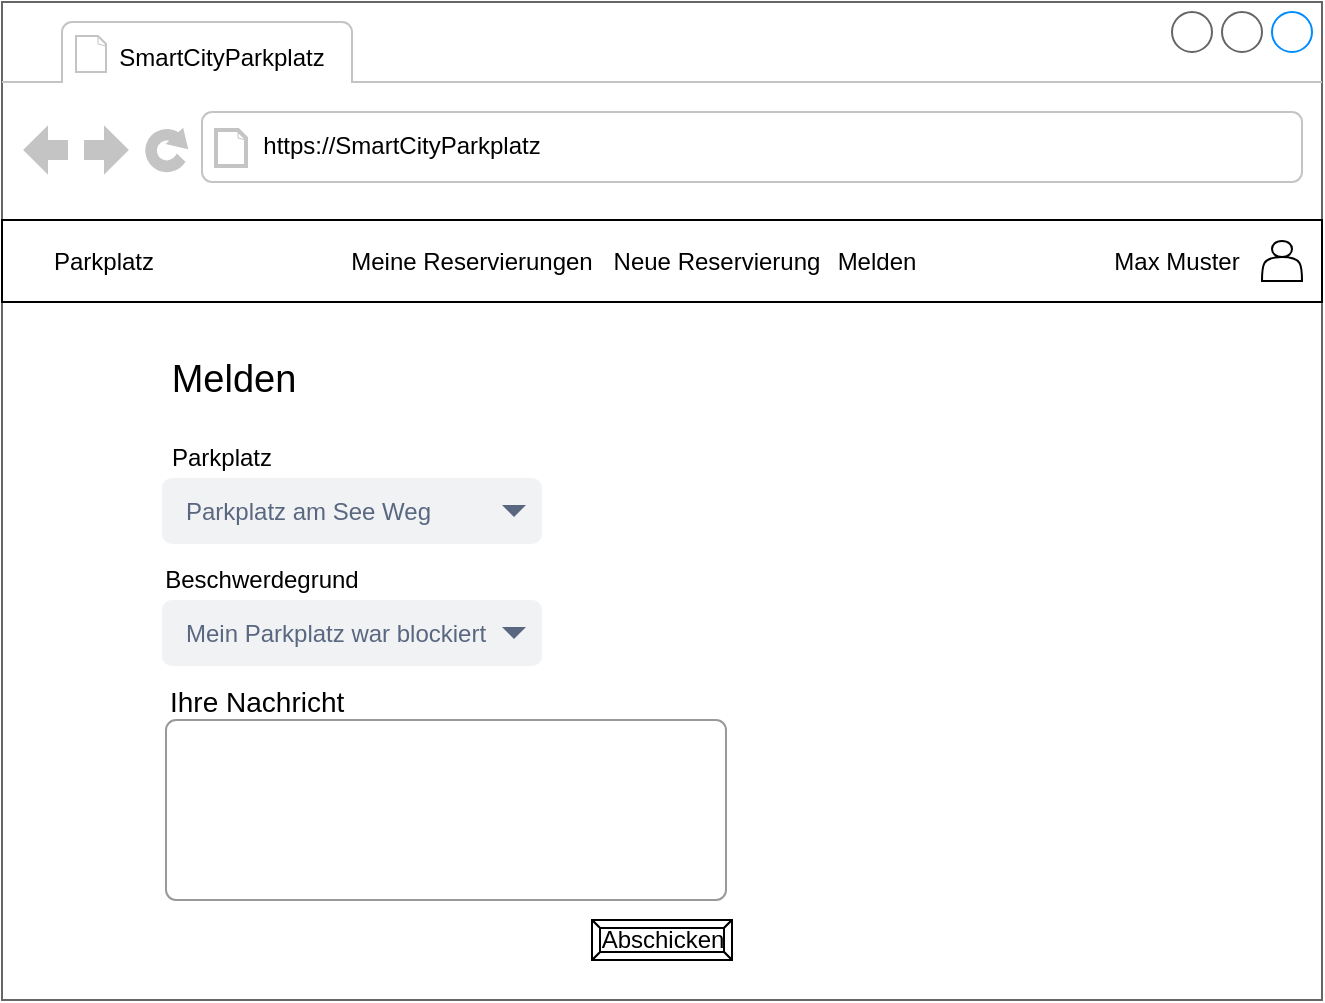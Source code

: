 <mxfile version="13.0.9" type="device"><diagram name="Page-1" id="74b105a0-9070-1c63-61bc-23e55f88626e"><mxGraphModel dx="1422" dy="1984" grid="1" gridSize="10" guides="1" tooltips="1" connect="1" arrows="1" fold="1" page="1" pageScale="1.5" pageWidth="1169" pageHeight="826" background="none" math="0" shadow="0"><root><mxCell id="0" style=";html=1;"/><mxCell id="1" style=";html=1;" parent="0"/><mxCell id="Ba2NQwpfFo-NStdELpBo-1" value="" style="strokeWidth=1;shadow=0;dashed=0;align=center;html=1;shape=mxgraph.mockup.containers.browserWindow;rSize=0;strokeColor=#666666;strokeColor2=#008cff;strokeColor3=#c4c4c4;mainText=,;recursiveResize=0;" vertex="1" parent="1"><mxGeometry y="-1239" width="660" height="499" as="geometry"/></mxCell><mxCell id="Ba2NQwpfFo-NStdELpBo-9" value="https://SmartCityParkplatz" style="text;html=1;strokeColor=none;fillColor=none;align=center;verticalAlign=middle;whiteSpace=wrap;rounded=0;" vertex="1" parent="Ba2NQwpfFo-NStdELpBo-1"><mxGeometry x="130" y="60" width="140" height="24" as="geometry"/></mxCell><mxCell id="Ba2NQwpfFo-NStdELpBo-10" value="SmartCityParkplatz" style="text;html=1;strokeColor=none;fillColor=none;align=center;verticalAlign=middle;whiteSpace=wrap;rounded=0;" vertex="1" parent="Ba2NQwpfFo-NStdELpBo-1"><mxGeometry x="60" y="20" width="100" height="16" as="geometry"/></mxCell><mxCell id="Ba2NQwpfFo-NStdELpBo-11" value="" style="rounded=0;whiteSpace=wrap;html=1;" vertex="1" parent="Ba2NQwpfFo-NStdELpBo-1"><mxGeometry y="109" width="660" height="41" as="geometry"/></mxCell><mxCell id="Ba2NQwpfFo-NStdELpBo-14" value="Parkplatz" style="text;html=1;strokeColor=none;fillColor=none;align=center;verticalAlign=middle;whiteSpace=wrap;rounded=0;" vertex="1" parent="Ba2NQwpfFo-NStdELpBo-1"><mxGeometry x="20" y="119.5" width="62" height="20" as="geometry"/></mxCell><mxCell id="Ba2NQwpfFo-NStdELpBo-15" value="" style="shape=actor;whiteSpace=wrap;html=1;" vertex="1" parent="Ba2NQwpfFo-NStdELpBo-1"><mxGeometry x="630" y="119.5" width="20" height="20" as="geometry"/></mxCell><mxCell id="Ba2NQwpfFo-NStdELpBo-203" value="Max Muster" style="text;html=1;strokeColor=none;fillColor=none;align=center;verticalAlign=middle;whiteSpace=wrap;rounded=0;" vertex="1" parent="Ba2NQwpfFo-NStdELpBo-1"><mxGeometry x="550" y="119.5" width="75" height="20" as="geometry"/></mxCell><mxCell id="Ba2NQwpfFo-NStdELpBo-209" value="&lt;font style=&quot;font-size: 19px&quot;&gt;Melden&lt;/font&gt;" style="text;html=1;strokeColor=none;fillColor=none;align=center;verticalAlign=middle;whiteSpace=wrap;rounded=0;" vertex="1" parent="Ba2NQwpfFo-NStdELpBo-1"><mxGeometry x="82" y="179" width="68" height="20" as="geometry"/></mxCell><mxCell id="Ba2NQwpfFo-NStdELpBo-327" value="Ihre Nachricht" style="fillColor=none;strokeColor=none;align=left;fontSize=14;" vertex="1" parent="Ba2NQwpfFo-NStdELpBo-1"><mxGeometry width="260" height="40" relative="1" as="geometry"><mxPoint x="82" y="329" as="offset"/></mxGeometry></mxCell><mxCell id="Ba2NQwpfFo-NStdELpBo-328" value="" style="html=1;shadow=0;dashed=0;shape=mxgraph.bootstrap.rrect;rSize=5;fillColor=none;strokeColor=#999999;align=left;spacing=15;fontSize=14;fontColor=#6C767D;" vertex="1" parent="Ba2NQwpfFo-NStdELpBo-1"><mxGeometry width="280" height="90" relative="1" as="geometry"><mxPoint x="82" y="359" as="offset"/></mxGeometry></mxCell><mxCell id="Ba2NQwpfFo-NStdELpBo-347" value="Parkplatz am See Weg" style="rounded=1;fillColor=#F1F2F4;strokeColor=none;html=1;fontColor=#596780;align=left;fontSize=12;spacingLeft=10" vertex="1" parent="Ba2NQwpfFo-NStdELpBo-1"><mxGeometry x="80" y="238" width="190" height="33" as="geometry"/></mxCell><mxCell id="Ba2NQwpfFo-NStdELpBo-348" value="" style="shape=triangle;direction=south;fillColor=#596780;strokeColor=none;html=1" vertex="1" parent="Ba2NQwpfFo-NStdELpBo-347"><mxGeometry x="1" y="0.5" width="12" height="6" relative="1" as="geometry"><mxPoint x="-20" y="-3" as="offset"/></mxGeometry></mxCell><mxCell id="Ba2NQwpfFo-NStdELpBo-349" value="Parkplatz" style="text;html=1;strokeColor=none;fillColor=none;align=center;verticalAlign=middle;whiteSpace=wrap;rounded=0;" vertex="1" parent="Ba2NQwpfFo-NStdELpBo-1"><mxGeometry x="80" y="218" width="60" height="20" as="geometry"/></mxCell><mxCell id="Ba2NQwpfFo-NStdELpBo-350" value="Mein Parkplatz war blockiert" style="rounded=1;fillColor=#F1F2F4;strokeColor=none;html=1;fontColor=#596780;align=left;fontSize=12;spacingLeft=10" vertex="1" parent="Ba2NQwpfFo-NStdELpBo-1"><mxGeometry x="80" y="299" width="190" height="33" as="geometry"/></mxCell><mxCell id="Ba2NQwpfFo-NStdELpBo-351" value="" style="shape=triangle;direction=south;fillColor=#596780;strokeColor=none;html=1" vertex="1" parent="Ba2NQwpfFo-NStdELpBo-350"><mxGeometry x="1" y="0.5" width="12" height="6" relative="1" as="geometry"><mxPoint x="-20" y="-3" as="offset"/></mxGeometry></mxCell><mxCell id="Ba2NQwpfFo-NStdELpBo-352" value="Beschwerdegrund" style="text;html=1;strokeColor=none;fillColor=none;align=center;verticalAlign=middle;whiteSpace=wrap;rounded=0;" vertex="1" parent="Ba2NQwpfFo-NStdELpBo-1"><mxGeometry x="80" y="279" width="100" height="20" as="geometry"/></mxCell><mxCell id="Ba2NQwpfFo-NStdELpBo-353" value="Abschicken" style="labelPosition=center;verticalLabelPosition=middle;align=center;html=1;shape=mxgraph.basic.button;dx=4;" vertex="1" parent="Ba2NQwpfFo-NStdELpBo-1"><mxGeometry x="295" y="459" width="70" height="20" as="geometry"/></mxCell><mxCell id="Ba2NQwpfFo-NStdELpBo-308" value="Melden" style="text;html=1;strokeColor=none;fillColor=none;align=center;verticalAlign=middle;whiteSpace=wrap;rounded=0;" vertex="1" parent="1"><mxGeometry x="415" y="-1119.5" width="45" height="20" as="geometry"/></mxCell><mxCell id="Ba2NQwpfFo-NStdELpBo-309" value="Meine Reservierungen" style="text;html=1;strokeColor=none;fillColor=none;align=center;verticalAlign=middle;whiteSpace=wrap;rounded=0;" vertex="1" parent="1"><mxGeometry x="170" y="-1119.5" width="130" height="20" as="geometry"/></mxCell><mxCell id="Ba2NQwpfFo-NStdELpBo-310" value="Neue Reservierung" style="text;html=1;strokeColor=none;fillColor=none;align=center;verticalAlign=middle;whiteSpace=wrap;rounded=0;" vertex="1" parent="1"><mxGeometry x="300" y="-1119.5" width="115" height="20" as="geometry"/></mxCell></root></mxGraphModel></diagram></mxfile>